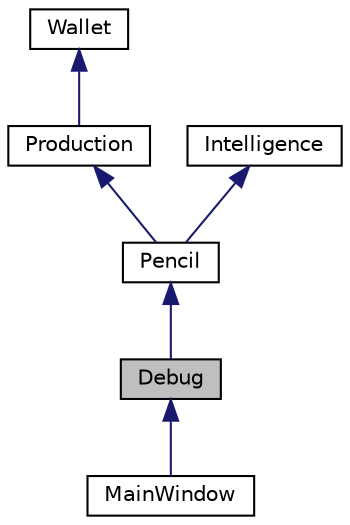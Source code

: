 digraph "Debug"
{
  edge [fontname="Helvetica",fontsize="10",labelfontname="Helvetica",labelfontsize="10"];
  node [fontname="Helvetica",fontsize="10",shape=record];
  Node0 [label="Debug",height=0.2,width=0.4,color="black", fillcolor="grey75", style="filled", fontcolor="black"];
  Node1 -> Node0 [dir="back",color="midnightblue",fontsize="10",style="solid",fontname="Helvetica"];
  Node1 [label="Pencil",height=0.2,width=0.4,color="black", fillcolor="white", style="filled",URL="$classPencil.html",tooltip="Class to implement pencil game. "];
  Node2 -> Node1 [dir="back",color="midnightblue",fontsize="10",style="solid",fontname="Helvetica"];
  Node2 [label="Production",height=0.2,width=0.4,color="black", fillcolor="white", style="filled",URL="$classProduction.html",tooltip="Class to implement production of the pencils. "];
  Node3 -> Node2 [dir="back",color="midnightblue",fontsize="10",style="solid",fontname="Helvetica"];
  Node3 [label="Wallet",height=0.2,width=0.4,color="black", fillcolor="white", style="filled",URL="$classWallet.html",tooltip="Class to implement the wallet of the player. "];
  Node4 -> Node1 [dir="back",color="midnightblue",fontsize="10",style="solid",fontname="Helvetica"];
  Node4 [label="Intelligence",height=0.2,width=0.4,color="black", fillcolor="white", style="filled",URL="$classIntelligence.html",tooltip="Class to implement Intelligence currency. "];
  Node0 -> Node5 [dir="back",color="midnightblue",fontsize="10",style="solid",fontname="Helvetica"];
  Node5 [label="MainWindow",height=0.2,width=0.4,color="black", fillcolor="white", style="filled",URL="$classMainWindow.html",tooltip="Class to implement the MainWindow. "];
}
